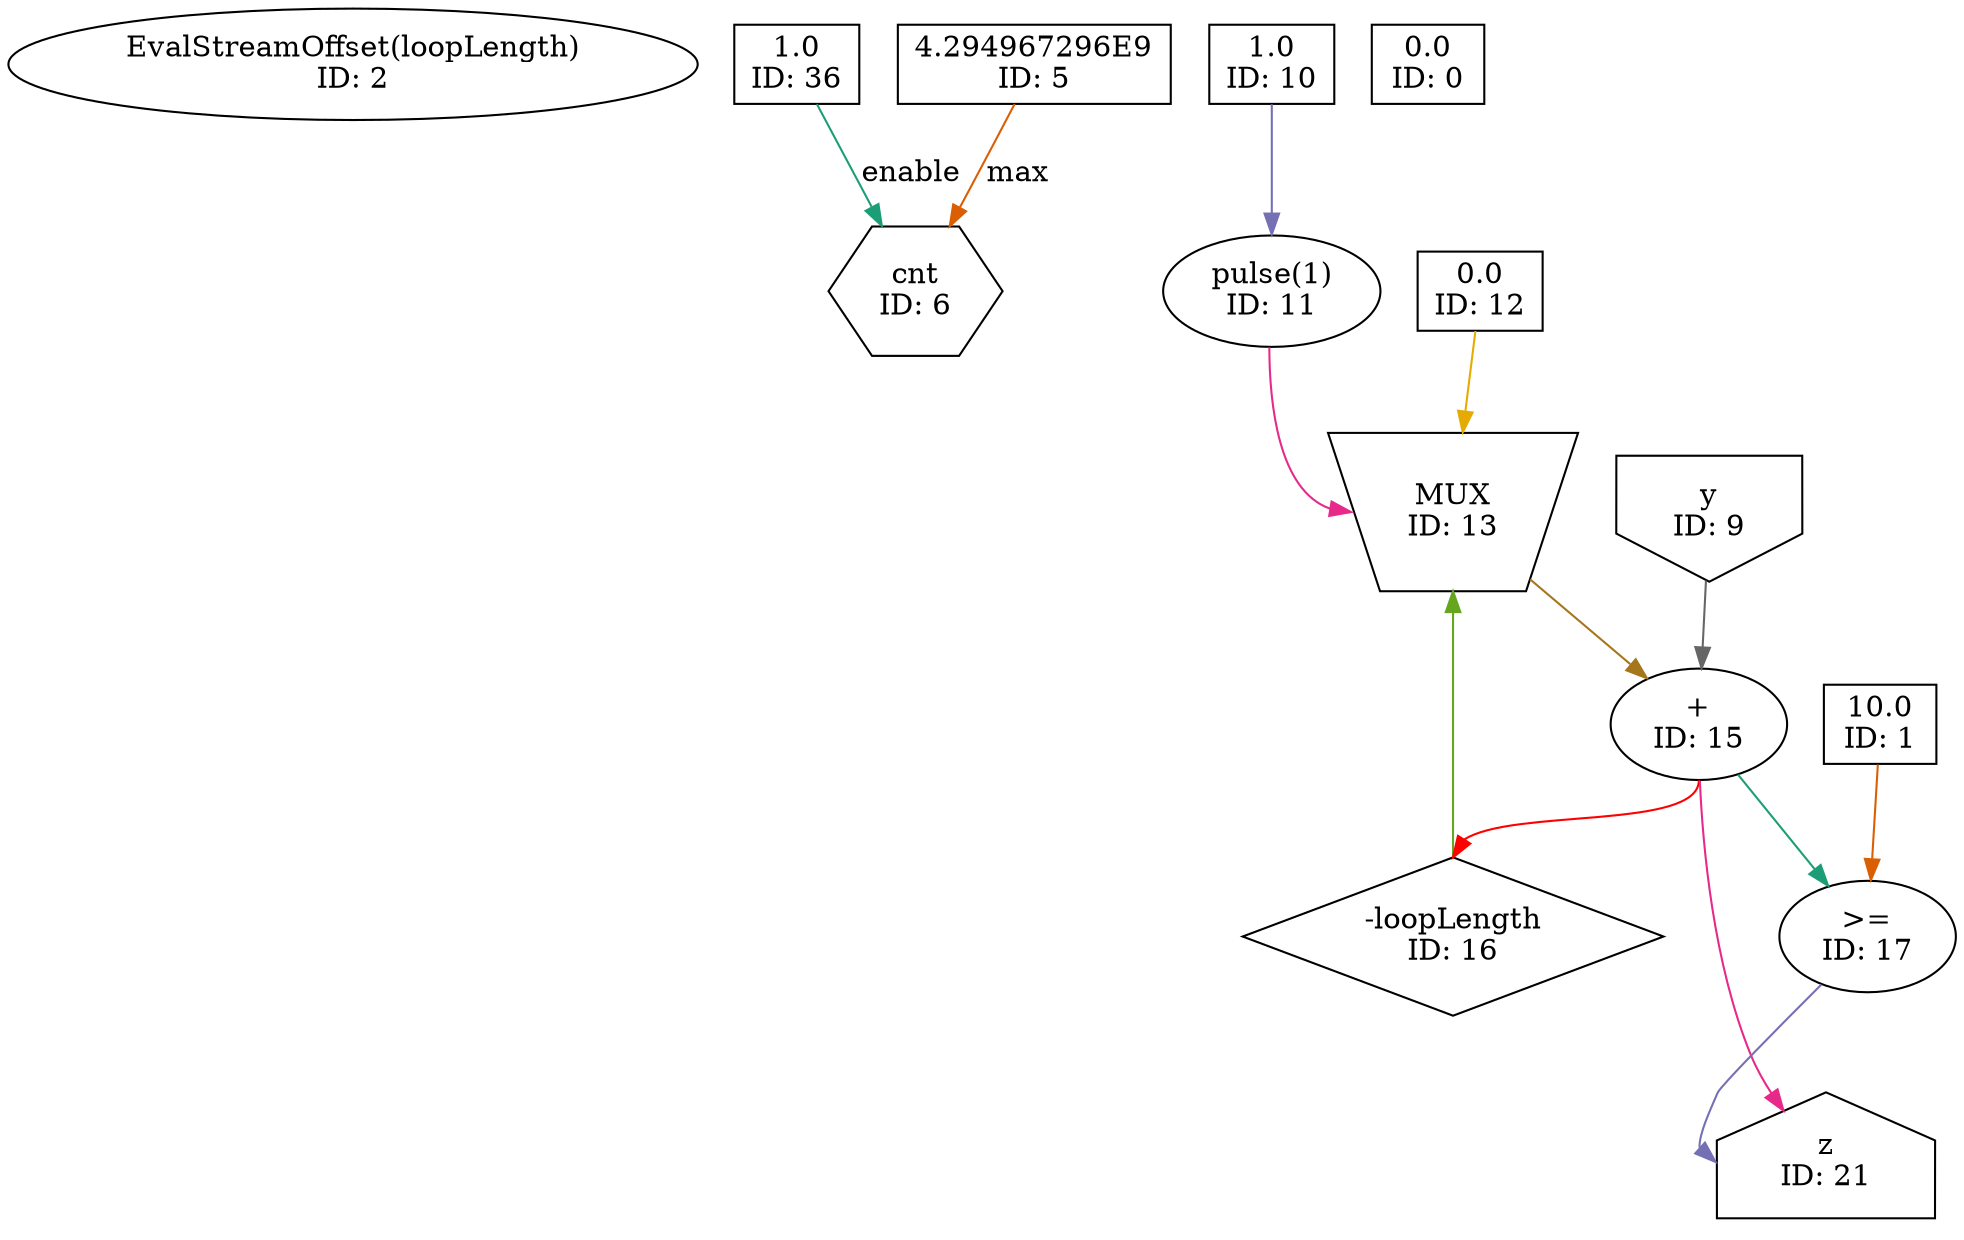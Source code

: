 digraph secondKernel_optimised{
	NodeEvalStreamOffset2 [label="EvalStreamOffset(loopLength)\nID: 2"];
	NodeConstantRawBits36 [shape=box, label="1.0\nID: 36"];
	NodeConstantRawBits5 [shape=box, label="4.294967296E9\nID: 5"];
	NodeCounter6 [shape=hexagon, label="cnt\nID: 6"];
	NodeConstantRawBits10 [shape=box, label="1.0\nID: 10"];
	NodePulse11 [label="pulse(1)\nID: 11"];
	NodeStreamOffset16 [shape=diamond, label="-loopLength\nID: 16"];
	NodeConstantRawBits12 [shape=box, label="0.0\nID: 12"];
	NodeMux13 [shape=invtrapezium, height=0.5, label="MUX\nID: 13"];
	NodeInput9 [shape=invhouse, label="y\nID: 9"];
	NodeAdd15 [label="+\nID: 15"];
	NodeConstantRawBits1 [shape=box, label="10.0\nID: 1"];
	NodeGte17 [label=">=\nID: 17"];
	NodeOutput21 [shape=house, label="z\nID: 21"];
	NodeConstantRawBits0 [shape=box, label="0.0\nID: 0"];
	NodeConstantRawBits36 -> NodeCounter6[label="enable" color="/dark28/1" photon_data="EDGE,SrcNode:36,SrcNodePort:value"];
	NodeConstantRawBits5 -> NodeCounter6[label="max" color="/dark28/2" photon_data="EDGE,SrcNode:5,SrcNodePort:value"];
	NodeConstantRawBits10 -> NodePulse11[color="/dark28/3" photon_data="EDGE,SrcNode:10,SrcNodePort:value"];
	NodeAdd15 -> NodeStreamOffset16[headport="n" tailport="s" color=red photon_data="EDGE,SrcNode:15,SrcNodePort:result"];
	NodePulse11 -> NodeMux13[headport="w" color="/dark28/4" photon_data="EDGE,SrcNode:11,SrcNodePort:output"];
	NodeStreamOffset16 -> NodeMux13[color="/dark28/5" photon_data="EDGE,SrcNode:16,SrcNodePort:output"];
	NodeConstantRawBits12 -> NodeMux13[color="/dark28/6" photon_data="EDGE,SrcNode:12,SrcNodePort:value"];
	NodeMux13 -> NodeAdd15[color="/dark28/7" photon_data="EDGE,SrcNode:13,SrcNodePort:result"];
	NodeInput9 -> NodeAdd15[color="/dark28/8" photon_data="EDGE,SrcNode:9,SrcNodePort:data"];
	NodeAdd15 -> NodeGte17[color="/dark28/1" photon_data="EDGE,SrcNode:15,SrcNodePort:result"];
	NodeConstantRawBits1 -> NodeGte17[color="/dark28/2" photon_data="EDGE,SrcNode:1,SrcNodePort:value"];
	NodeGte17 -> NodeOutput21[headport="w" color="/dark28/3" ];
	NodeAdd15 -> NodeOutput21[color="/dark28/4" photon_data="EDGE,SrcNode:15,SrcNodePort:result"];
}
